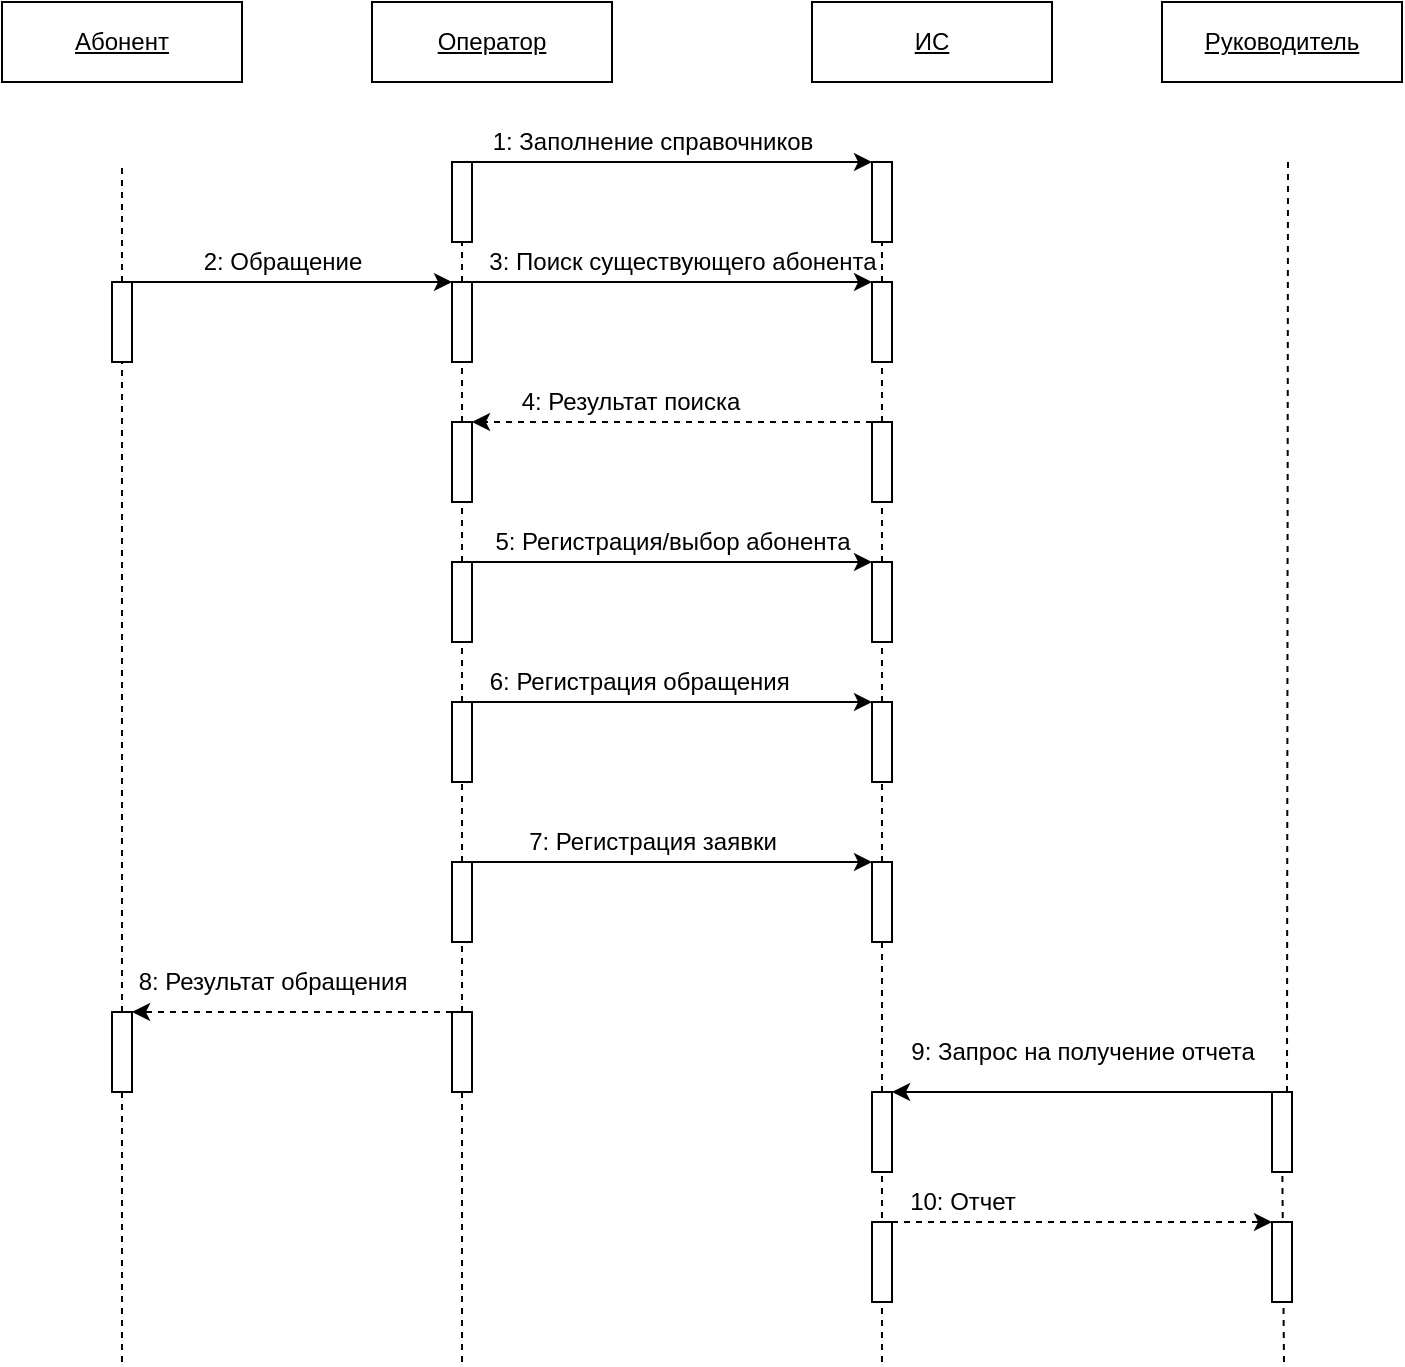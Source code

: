 <mxfile version="14.1.2" type="github">
  <diagram id="AZNsxWQn4HcmdhvAGZf8" name="Страница 1">
    <mxGraphModel dx="1186" dy="645" grid="1" gridSize="10" guides="1" tooltips="1" connect="1" arrows="1" fold="1" page="1" pageScale="1" pageWidth="827" pageHeight="1169" math="0" shadow="0">
      <root>
        <mxCell id="0" />
        <mxCell id="1" parent="0" />
        <mxCell id="O2xLag0Zekjhuo9fhH6k-3" value="&lt;u&gt;ИС&lt;/u&gt;" style="rounded=0;whiteSpace=wrap;html=1;" parent="1" vertex="1">
          <mxGeometry x="440" y="40" width="120" height="40" as="geometry" />
        </mxCell>
        <mxCell id="O2xLag0Zekjhuo9fhH6k-7" value="" style="endArrow=none;dashed=1;html=1;" parent="1" source="O2xLag0Zekjhuo9fhH6k-11" edge="1">
          <mxGeometry width="50" height="50" relative="1" as="geometry">
            <mxPoint x="95" y="560" as="sourcePoint" />
            <mxPoint x="95" y="120" as="targetPoint" />
          </mxGeometry>
        </mxCell>
        <mxCell id="O2xLag0Zekjhuo9fhH6k-8" value="" style="endArrow=none;dashed=1;html=1;" parent="1" source="O2xLag0Zekjhuo9fhH6k-16" edge="1">
          <mxGeometry width="50" height="50" relative="1" as="geometry">
            <mxPoint x="260" y="560" as="sourcePoint" />
            <mxPoint x="260" y="120" as="targetPoint" />
          </mxGeometry>
        </mxCell>
        <mxCell id="O2xLag0Zekjhuo9fhH6k-9" value="" style="endArrow=none;dashed=1;html=1;" parent="1" source="O2xLag0Zekjhuo9fhH6k-21" edge="1">
          <mxGeometry width="50" height="50" relative="1" as="geometry">
            <mxPoint x="475" y="560" as="sourcePoint" />
            <mxPoint x="475" y="120" as="targetPoint" />
          </mxGeometry>
        </mxCell>
        <mxCell id="O2xLag0Zekjhuo9fhH6k-10" value="" style="endArrow=none;dashed=1;html=1;exitX=0.75;exitY=0;exitDx=0;exitDy=0;" parent="1" source="O2xLag0Zekjhuo9fhH6k-69" edge="1">
          <mxGeometry width="50" height="50" relative="1" as="geometry">
            <mxPoint x="680" y="640" as="sourcePoint" />
            <mxPoint x="678" y="120" as="targetPoint" />
          </mxGeometry>
        </mxCell>
        <mxCell id="O2xLag0Zekjhuo9fhH6k-14" style="edgeStyle=orthogonalEdgeStyle;rounded=0;orthogonalLoop=1;jettySize=auto;html=1;exitX=1;exitY=0.5;exitDx=0;exitDy=0;entryX=0;entryY=0;entryDx=0;entryDy=0;" parent="1" source="O2xLag0Zekjhuo9fhH6k-11" target="O2xLag0Zekjhuo9fhH6k-19" edge="1">
          <mxGeometry relative="1" as="geometry">
            <mxPoint x="240" y="160" as="targetPoint" />
            <Array as="points">
              <mxPoint x="100" y="180" />
            </Array>
          </mxGeometry>
        </mxCell>
        <mxCell id="O2xLag0Zekjhuo9fhH6k-11" value="" style="rounded=0;whiteSpace=wrap;html=1;" parent="1" vertex="1">
          <mxGeometry x="90" y="180" width="10" height="40" as="geometry" />
        </mxCell>
        <mxCell id="O2xLag0Zekjhuo9fhH6k-12" value="" style="endArrow=none;dashed=1;html=1;" parent="1" source="O2xLag0Zekjhuo9fhH6k-63" target="O2xLag0Zekjhuo9fhH6k-11" edge="1">
          <mxGeometry width="50" height="50" relative="1" as="geometry">
            <mxPoint x="95" y="640" as="sourcePoint" />
            <mxPoint x="95" y="120" as="targetPoint" />
          </mxGeometry>
        </mxCell>
        <mxCell id="O2xLag0Zekjhuo9fhH6k-15" value="2: Обращение" style="text;html=1;align=center;verticalAlign=middle;resizable=0;points=[];autosize=1;" parent="1" vertex="1">
          <mxGeometry x="130" y="160" width="90" height="20" as="geometry" />
        </mxCell>
        <mxCell id="O2xLag0Zekjhuo9fhH6k-23" style="edgeStyle=orthogonalEdgeStyle;rounded=0;orthogonalLoop=1;jettySize=auto;html=1;exitX=1;exitY=0.5;exitDx=0;exitDy=0;entryX=0;entryY=0;entryDx=0;entryDy=0;" parent="1" source="O2xLag0Zekjhuo9fhH6k-16" target="O2xLag0Zekjhuo9fhH6k-21" edge="1">
          <mxGeometry relative="1" as="geometry">
            <Array as="points">
              <mxPoint x="270" y="120" />
            </Array>
          </mxGeometry>
        </mxCell>
        <mxCell id="O2xLag0Zekjhuo9fhH6k-16" value="" style="rounded=0;whiteSpace=wrap;html=1;" parent="1" vertex="1">
          <mxGeometry x="260" y="120" width="10" height="40" as="geometry" />
        </mxCell>
        <mxCell id="O2xLag0Zekjhuo9fhH6k-18" value="" style="endArrow=none;dashed=1;html=1;" parent="1" source="O2xLag0Zekjhuo9fhH6k-19" target="O2xLag0Zekjhuo9fhH6k-16" edge="1">
          <mxGeometry width="50" height="50" relative="1" as="geometry">
            <mxPoint x="260" y="560" as="sourcePoint" />
            <mxPoint x="260" y="120" as="targetPoint" />
          </mxGeometry>
        </mxCell>
        <mxCell id="O2xLag0Zekjhuo9fhH6k-28" style="edgeStyle=orthogonalEdgeStyle;rounded=0;orthogonalLoop=1;jettySize=auto;html=1;exitX=1;exitY=0;exitDx=0;exitDy=0;entryX=0;entryY=0;entryDx=0;entryDy=0;" parent="1" source="O2xLag0Zekjhuo9fhH6k-19" target="O2xLag0Zekjhuo9fhH6k-25" edge="1">
          <mxGeometry relative="1" as="geometry">
            <Array as="points">
              <mxPoint x="330" y="180" />
              <mxPoint x="330" y="180" />
            </Array>
          </mxGeometry>
        </mxCell>
        <mxCell id="O2xLag0Zekjhuo9fhH6k-19" value="" style="rounded=0;whiteSpace=wrap;html=1;" parent="1" vertex="1">
          <mxGeometry x="260" y="180" width="10" height="40" as="geometry" />
        </mxCell>
        <mxCell id="O2xLag0Zekjhuo9fhH6k-20" value="" style="endArrow=none;dashed=1;html=1;" parent="1" source="O2xLag0Zekjhuo9fhH6k-30" target="O2xLag0Zekjhuo9fhH6k-19" edge="1">
          <mxGeometry width="50" height="50" relative="1" as="geometry">
            <mxPoint x="260" y="560" as="sourcePoint" />
            <mxPoint x="264.762" y="160" as="targetPoint" />
          </mxGeometry>
        </mxCell>
        <mxCell id="O2xLag0Zekjhuo9fhH6k-21" value="" style="rounded=0;whiteSpace=wrap;html=1;" parent="1" vertex="1">
          <mxGeometry x="470" y="120" width="10" height="40" as="geometry" />
        </mxCell>
        <mxCell id="O2xLag0Zekjhuo9fhH6k-22" value="" style="endArrow=none;dashed=1;html=1;" parent="1" source="O2xLag0Zekjhuo9fhH6k-25" target="O2xLag0Zekjhuo9fhH6k-21" edge="1">
          <mxGeometry width="50" height="50" relative="1" as="geometry">
            <mxPoint x="475" y="560" as="sourcePoint" />
            <mxPoint x="475" y="120" as="targetPoint" />
          </mxGeometry>
        </mxCell>
        <mxCell id="O2xLag0Zekjhuo9fhH6k-24" value="1: Заполнение справочников" style="text;html=1;align=center;verticalAlign=middle;resizable=0;points=[];autosize=1;" parent="1" vertex="1">
          <mxGeometry x="270" y="100" width="180" height="20" as="geometry" />
        </mxCell>
        <mxCell id="O2xLag0Zekjhuo9fhH6k-25" value="" style="rounded=0;whiteSpace=wrap;html=1;" parent="1" vertex="1">
          <mxGeometry x="470" y="180" width="10" height="40" as="geometry" />
        </mxCell>
        <mxCell id="O2xLag0Zekjhuo9fhH6k-27" value="" style="endArrow=none;dashed=1;html=1;entryX=0.5;entryY=1;entryDx=0;entryDy=0;" parent="1" source="O2xLag0Zekjhuo9fhH6k-32" target="O2xLag0Zekjhuo9fhH6k-25" edge="1">
          <mxGeometry width="50" height="50" relative="1" as="geometry">
            <mxPoint x="475" y="560" as="sourcePoint" />
            <mxPoint x="471" y="220" as="targetPoint" />
          </mxGeometry>
        </mxCell>
        <mxCell id="O2xLag0Zekjhuo9fhH6k-29" value="3: Поиск существующего абонента" style="text;html=1;align=center;verticalAlign=middle;resizable=0;points=[];autosize=1;" parent="1" vertex="1">
          <mxGeometry x="270" y="160" width="210" height="20" as="geometry" />
        </mxCell>
        <mxCell id="O2xLag0Zekjhuo9fhH6k-30" value="" style="rounded=0;whiteSpace=wrap;html=1;" parent="1" vertex="1">
          <mxGeometry x="260" y="250" width="10" height="40" as="geometry" />
        </mxCell>
        <mxCell id="O2xLag0Zekjhuo9fhH6k-31" value="" style="endArrow=none;dashed=1;html=1;" parent="1" source="O2xLag0Zekjhuo9fhH6k-39" target="O2xLag0Zekjhuo9fhH6k-30" edge="1">
          <mxGeometry width="50" height="50" relative="1" as="geometry">
            <mxPoint x="260" y="560" as="sourcePoint" />
            <mxPoint x="264.722" y="220" as="targetPoint" />
          </mxGeometry>
        </mxCell>
        <mxCell id="O2xLag0Zekjhuo9fhH6k-41" style="edgeStyle=orthogonalEdgeStyle;rounded=0;orthogonalLoop=1;jettySize=auto;html=1;exitX=0;exitY=0;exitDx=0;exitDy=0;entryX=1;entryY=0;entryDx=0;entryDy=0;dashed=1;" parent="1" source="O2xLag0Zekjhuo9fhH6k-32" target="O2xLag0Zekjhuo9fhH6k-30" edge="1">
          <mxGeometry relative="1" as="geometry">
            <Array as="points">
              <mxPoint x="330" y="250" />
              <mxPoint x="330" y="250" />
            </Array>
          </mxGeometry>
        </mxCell>
        <mxCell id="O2xLag0Zekjhuo9fhH6k-32" value="" style="rounded=0;whiteSpace=wrap;html=1;" parent="1" vertex="1">
          <mxGeometry x="470" y="250" width="10" height="40" as="geometry" />
        </mxCell>
        <mxCell id="O2xLag0Zekjhuo9fhH6k-33" value="" style="endArrow=none;dashed=1;html=1;" parent="1" source="O2xLag0Zekjhuo9fhH6k-38" target="O2xLag0Zekjhuo9fhH6k-32" edge="1">
          <mxGeometry width="50" height="50" relative="1" as="geometry">
            <mxPoint x="475" y="560" as="sourcePoint" />
            <mxPoint x="470.278" y="220" as="targetPoint" />
          </mxGeometry>
        </mxCell>
        <mxCell id="O2xLag0Zekjhuo9fhH6k-43" value="4: Результат поиска" style="text;html=1;align=center;verticalAlign=middle;resizable=0;points=[];autosize=1;" parent="1" vertex="1">
          <mxGeometry x="284" y="230" width="130" height="20" as="geometry" />
        </mxCell>
        <mxCell id="O2xLag0Zekjhuo9fhH6k-48" style="edgeStyle=orthogonalEdgeStyle;rounded=0;orthogonalLoop=1;jettySize=auto;html=1;exitX=1;exitY=0;exitDx=0;exitDy=0;entryX=0;entryY=0;entryDx=0;entryDy=0;" parent="1" source="O2xLag0Zekjhuo9fhH6k-39" target="O2xLag0Zekjhuo9fhH6k-38" edge="1">
          <mxGeometry relative="1" as="geometry">
            <Array as="points">
              <mxPoint x="340" y="320" />
              <mxPoint x="340" y="320" />
            </Array>
          </mxGeometry>
        </mxCell>
        <mxCell id="O2xLag0Zekjhuo9fhH6k-39" value="" style="rounded=0;whiteSpace=wrap;html=1;" parent="1" vertex="1">
          <mxGeometry x="260" y="320" width="10" height="40" as="geometry" />
        </mxCell>
        <mxCell id="O2xLag0Zekjhuo9fhH6k-44" value="" style="endArrow=none;dashed=1;html=1;" parent="1" source="O2xLag0Zekjhuo9fhH6k-37" target="O2xLag0Zekjhuo9fhH6k-39" edge="1">
          <mxGeometry width="50" height="50" relative="1" as="geometry">
            <mxPoint x="265" y="560" as="sourcePoint" />
            <mxPoint x="264.655" y="290" as="targetPoint" />
          </mxGeometry>
        </mxCell>
        <mxCell id="O2xLag0Zekjhuo9fhH6k-38" value="" style="rounded=0;whiteSpace=wrap;html=1;" parent="1" vertex="1">
          <mxGeometry x="470" y="320" width="10" height="40" as="geometry" />
        </mxCell>
        <mxCell id="O2xLag0Zekjhuo9fhH6k-47" value="" style="endArrow=none;dashed=1;html=1;" parent="1" source="O2xLag0Zekjhuo9fhH6k-36" target="O2xLag0Zekjhuo9fhH6k-38" edge="1">
          <mxGeometry width="50" height="50" relative="1" as="geometry">
            <mxPoint x="475" y="560" as="sourcePoint" />
            <mxPoint x="475" y="290" as="targetPoint" />
          </mxGeometry>
        </mxCell>
        <mxCell id="O2xLag0Zekjhuo9fhH6k-49" value="5: Регистрация/выбор абонента" style="text;html=1;align=center;verticalAlign=middle;resizable=0;points=[];autosize=1;" parent="1" vertex="1">
          <mxGeometry x="270" y="300" width="200" height="20" as="geometry" />
        </mxCell>
        <mxCell id="O2xLag0Zekjhuo9fhH6k-55" style="edgeStyle=orthogonalEdgeStyle;rounded=0;orthogonalLoop=1;jettySize=auto;html=1;exitX=1;exitY=0;exitDx=0;exitDy=0;entryX=0;entryY=0;entryDx=0;entryDy=0;" parent="1" source="O2xLag0Zekjhuo9fhH6k-37" target="O2xLag0Zekjhuo9fhH6k-36" edge="1">
          <mxGeometry relative="1" as="geometry">
            <Array as="points">
              <mxPoint x="340" y="390" />
              <mxPoint x="340" y="390" />
            </Array>
          </mxGeometry>
        </mxCell>
        <mxCell id="O2xLag0Zekjhuo9fhH6k-37" value="" style="rounded=0;whiteSpace=wrap;html=1;" parent="1" vertex="1">
          <mxGeometry x="260" y="390" width="10" height="40" as="geometry" />
        </mxCell>
        <mxCell id="O2xLag0Zekjhuo9fhH6k-50" value="" style="endArrow=none;dashed=1;html=1;" parent="1" source="O2xLag0Zekjhuo9fhH6k-34" target="O2xLag0Zekjhuo9fhH6k-37" edge="1">
          <mxGeometry width="50" height="50" relative="1" as="geometry">
            <mxPoint x="265" y="560" as="sourcePoint" />
            <mxPoint x="265" y="360" as="targetPoint" />
          </mxGeometry>
        </mxCell>
        <mxCell id="O2xLag0Zekjhuo9fhH6k-36" value="" style="rounded=0;whiteSpace=wrap;html=1;" parent="1" vertex="1">
          <mxGeometry x="470" y="390" width="10" height="40" as="geometry" />
        </mxCell>
        <mxCell id="O2xLag0Zekjhuo9fhH6k-52" value="" style="endArrow=none;dashed=1;html=1;" parent="1" source="O2xLag0Zekjhuo9fhH6k-35" target="O2xLag0Zekjhuo9fhH6k-36" edge="1">
          <mxGeometry width="50" height="50" relative="1" as="geometry">
            <mxPoint x="475" y="560" as="sourcePoint" />
            <mxPoint x="475" y="360" as="targetPoint" />
          </mxGeometry>
        </mxCell>
        <mxCell id="O2xLag0Zekjhuo9fhH6k-56" style="edgeStyle=orthogonalEdgeStyle;rounded=0;orthogonalLoop=1;jettySize=auto;html=1;exitX=1;exitY=0;exitDx=0;exitDy=0;entryX=0;entryY=0;entryDx=0;entryDy=0;" parent="1" source="O2xLag0Zekjhuo9fhH6k-34" target="O2xLag0Zekjhuo9fhH6k-35" edge="1">
          <mxGeometry relative="1" as="geometry">
            <Array as="points">
              <mxPoint x="340" y="470" />
              <mxPoint x="340" y="470" />
            </Array>
          </mxGeometry>
        </mxCell>
        <mxCell id="O2xLag0Zekjhuo9fhH6k-34" value="" style="rounded=0;whiteSpace=wrap;html=1;" parent="1" vertex="1">
          <mxGeometry x="260" y="470" width="10" height="40" as="geometry" />
        </mxCell>
        <mxCell id="O2xLag0Zekjhuo9fhH6k-53" value="" style="endArrow=none;dashed=1;html=1;" parent="1" source="O2xLag0Zekjhuo9fhH6k-61" target="O2xLag0Zekjhuo9fhH6k-34" edge="1">
          <mxGeometry width="50" height="50" relative="1" as="geometry">
            <mxPoint x="265" y="640" as="sourcePoint" />
            <mxPoint x="265" y="430" as="targetPoint" />
          </mxGeometry>
        </mxCell>
        <mxCell id="O2xLag0Zekjhuo9fhH6k-35" value="" style="rounded=0;whiteSpace=wrap;html=1;" parent="1" vertex="1">
          <mxGeometry x="470" y="470" width="10" height="40" as="geometry" />
        </mxCell>
        <mxCell id="O2xLag0Zekjhuo9fhH6k-54" value="" style="endArrow=none;dashed=1;html=1;" parent="1" source="O2xLag0Zekjhuo9fhH6k-67" target="O2xLag0Zekjhuo9fhH6k-35" edge="1">
          <mxGeometry width="50" height="50" relative="1" as="geometry">
            <mxPoint x="475" y="640" as="sourcePoint" />
            <mxPoint x="475" y="430" as="targetPoint" />
          </mxGeometry>
        </mxCell>
        <mxCell id="O2xLag0Zekjhuo9fhH6k-57" value="6: Регистрация обращения&amp;nbsp;" style="text;html=1;align=center;verticalAlign=middle;resizable=0;points=[];autosize=1;" parent="1" vertex="1">
          <mxGeometry x="270" y="370" width="170" height="20" as="geometry" />
        </mxCell>
        <mxCell id="O2xLag0Zekjhuo9fhH6k-58" value="7: Регистрация заявки" style="text;html=1;align=center;verticalAlign=middle;resizable=0;points=[];autosize=1;" parent="1" vertex="1">
          <mxGeometry x="290" y="450" width="140" height="20" as="geometry" />
        </mxCell>
        <mxCell id="O2xLag0Zekjhuo9fhH6k-65" style="edgeStyle=orthogonalEdgeStyle;rounded=0;orthogonalLoop=1;jettySize=auto;html=1;exitX=0;exitY=0;exitDx=0;exitDy=0;entryX=1;entryY=0;entryDx=0;entryDy=0;dashed=1;" parent="1" source="O2xLag0Zekjhuo9fhH6k-61" target="O2xLag0Zekjhuo9fhH6k-63" edge="1">
          <mxGeometry relative="1" as="geometry">
            <Array as="points">
              <mxPoint x="180" y="545" />
              <mxPoint x="180" y="545" />
            </Array>
          </mxGeometry>
        </mxCell>
        <mxCell id="O2xLag0Zekjhuo9fhH6k-61" value="" style="rounded=0;whiteSpace=wrap;html=1;" parent="1" vertex="1">
          <mxGeometry x="260" y="545" width="10" height="40" as="geometry" />
        </mxCell>
        <mxCell id="O2xLag0Zekjhuo9fhH6k-62" value="" style="endArrow=none;dashed=1;html=1;" parent="1" target="O2xLag0Zekjhuo9fhH6k-61" edge="1">
          <mxGeometry width="50" height="50" relative="1" as="geometry">
            <mxPoint x="265" y="720" as="sourcePoint" />
            <mxPoint x="265" y="510" as="targetPoint" />
          </mxGeometry>
        </mxCell>
        <mxCell id="O2xLag0Zekjhuo9fhH6k-63" value="" style="rounded=0;whiteSpace=wrap;html=1;" parent="1" vertex="1">
          <mxGeometry x="90" y="545" width="10" height="40" as="geometry" />
        </mxCell>
        <mxCell id="O2xLag0Zekjhuo9fhH6k-64" value="" style="endArrow=none;dashed=1;html=1;" parent="1" target="O2xLag0Zekjhuo9fhH6k-63" edge="1">
          <mxGeometry width="50" height="50" relative="1" as="geometry">
            <mxPoint x="95" y="720" as="sourcePoint" />
            <mxPoint x="95" y="220" as="targetPoint" />
          </mxGeometry>
        </mxCell>
        <mxCell id="O2xLag0Zekjhuo9fhH6k-66" value="8: Результат обращения" style="text;html=1;align=center;verticalAlign=middle;resizable=0;points=[];autosize=1;" parent="1" vertex="1">
          <mxGeometry x="95" y="520" width="150" height="20" as="geometry" />
        </mxCell>
        <mxCell id="O2xLag0Zekjhuo9fhH6k-67" value="" style="rounded=0;whiteSpace=wrap;html=1;" parent="1" vertex="1">
          <mxGeometry x="470" y="585" width="10" height="40" as="geometry" />
        </mxCell>
        <mxCell id="O2xLag0Zekjhuo9fhH6k-68" value="" style="endArrow=none;dashed=1;html=1;" parent="1" target="O2xLag0Zekjhuo9fhH6k-67" edge="1">
          <mxGeometry width="50" height="50" relative="1" as="geometry">
            <mxPoint x="475" y="720" as="sourcePoint" />
            <mxPoint x="475" y="510" as="targetPoint" />
          </mxGeometry>
        </mxCell>
        <mxCell id="O2xLag0Zekjhuo9fhH6k-82" style="edgeStyle=orthogonalEdgeStyle;rounded=0;orthogonalLoop=1;jettySize=auto;html=1;exitX=0;exitY=0;exitDx=0;exitDy=0;entryX=1;entryY=0;entryDx=0;entryDy=0;" parent="1" source="O2xLag0Zekjhuo9fhH6k-69" target="O2xLag0Zekjhuo9fhH6k-67" edge="1">
          <mxGeometry relative="1" as="geometry">
            <Array as="points">
              <mxPoint x="520" y="585" />
              <mxPoint x="520" y="585" />
            </Array>
          </mxGeometry>
        </mxCell>
        <mxCell id="O2xLag0Zekjhuo9fhH6k-69" value="" style="rounded=0;whiteSpace=wrap;html=1;" parent="1" vertex="1">
          <mxGeometry x="670" y="585" width="10" height="40" as="geometry" />
        </mxCell>
        <mxCell id="O2xLag0Zekjhuo9fhH6k-75" value="" style="endArrow=none;dashed=1;html=1;" parent="1" target="O2xLag0Zekjhuo9fhH6k-69" edge="1">
          <mxGeometry width="50" height="50" relative="1" as="geometry">
            <mxPoint x="676" y="720" as="sourcePoint" />
            <mxPoint x="680" y="120" as="targetPoint" />
          </mxGeometry>
        </mxCell>
        <mxCell id="O2xLag0Zekjhuo9fhH6k-80" style="edgeStyle=orthogonalEdgeStyle;rounded=0;orthogonalLoop=1;jettySize=auto;html=1;exitX=1;exitY=0;exitDx=0;exitDy=0;entryX=0;entryY=0;entryDx=0;entryDy=0;dashed=1;" parent="1" source="O2xLag0Zekjhuo9fhH6k-77" target="O2xLag0Zekjhuo9fhH6k-78" edge="1">
          <mxGeometry relative="1" as="geometry">
            <Array as="points">
              <mxPoint x="520" y="650" />
              <mxPoint x="520" y="650" />
            </Array>
          </mxGeometry>
        </mxCell>
        <mxCell id="O2xLag0Zekjhuo9fhH6k-77" value="" style="rounded=0;whiteSpace=wrap;html=1;" parent="1" vertex="1">
          <mxGeometry x="470" y="650" width="10" height="40" as="geometry" />
        </mxCell>
        <mxCell id="O2xLag0Zekjhuo9fhH6k-78" value="" style="rounded=0;whiteSpace=wrap;html=1;" parent="1" vertex="1">
          <mxGeometry x="670" y="650" width="10" height="40" as="geometry" />
        </mxCell>
        <mxCell id="O2xLag0Zekjhuo9fhH6k-81" value="10: Отчет" style="text;html=1;align=center;verticalAlign=middle;resizable=0;points=[];autosize=1;" parent="1" vertex="1">
          <mxGeometry x="480" y="630" width="70" height="20" as="geometry" />
        </mxCell>
        <mxCell id="O2xLag0Zekjhuo9fhH6k-83" value="9: Запрос на получение отчета" style="text;html=1;align=center;verticalAlign=middle;resizable=0;points=[];autosize=1;" parent="1" vertex="1">
          <mxGeometry x="480" y="555" width="190" height="20" as="geometry" />
        </mxCell>
        <mxCell id="14s8VdGmr2ZTLHzki3Pg-2" value="&lt;u&gt;Оператор&lt;/u&gt;" style="rounded=0;whiteSpace=wrap;html=1;" vertex="1" parent="1">
          <mxGeometry x="220" y="40" width="120" height="40" as="geometry" />
        </mxCell>
        <mxCell id="14s8VdGmr2ZTLHzki3Pg-3" value="&lt;u&gt;Руководитель&lt;/u&gt;" style="rounded=0;whiteSpace=wrap;html=1;" vertex="1" parent="1">
          <mxGeometry x="615" y="40" width="120" height="40" as="geometry" />
        </mxCell>
        <mxCell id="14s8VdGmr2ZTLHzki3Pg-4" value="&lt;u&gt;Абонент&lt;/u&gt;" style="rounded=0;whiteSpace=wrap;html=1;" vertex="1" parent="1">
          <mxGeometry x="35" y="40" width="120" height="40" as="geometry" />
        </mxCell>
      </root>
    </mxGraphModel>
  </diagram>
</mxfile>
